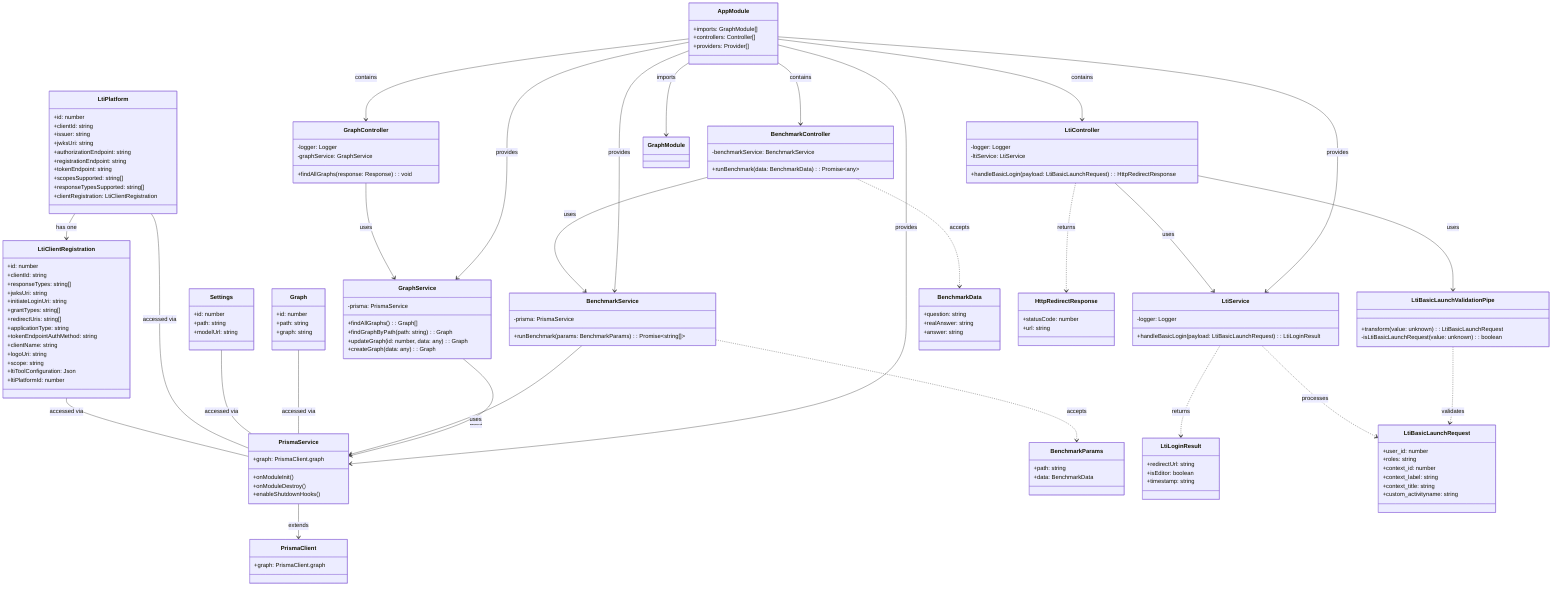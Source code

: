classDiagram
    class AppModule {
        +imports: GraphModule[]
        +controllers: Controller[]
        +providers: Provider[]
    }

    class PrismaService {
        +graph: PrismaClient.graph
        +onModuleInit()
        +onModuleDestroy()
        +enableShutdownHooks()
    }

    class GraphService {
        -prisma: PrismaService
        +findAllGraphs(): Graph[]
        +findGraphByPath(path: string): Graph
        +updateGraph(id: number, data: any): Graph
        +createGraph(data: any): Graph
    }

    class GraphController {
        -logger: Logger
        -graphService: GraphService
        +findAllGraphs(response: Response): void
    }

    class BenchmarkService {
        -prisma: PrismaService
        +runBenchmark(params: BenchmarkParams): Promise~string[]~
    }

    class BenchmarkController {
        -benchmarkService: BenchmarkService
        +runBenchmark(data: BenchmarkData): Promise~any~
    }

    class LtiService {
        -logger: Logger
        +handleBasicLogin(payload: LtiBasicLaunchRequest): LtiLoginResult
    }

    class LtiController {
        -logger: Logger
        -ltiService: LtiService
        +handleBasicLogin(payload: LtiBasicLaunchRequest): HttpRedirectResponse
    }

    class LtiBasicLaunchValidationPipe {
        +transform(value: unknown): LtiBasicLaunchRequest
        -isLtiBasicLaunchRequest(value: unknown): boolean
    }

    %% Entity/Model classes
    class Graph {
        +id: number
        +path: string
        +graph: string
    }

    class Settings {
        +id: number
        +path: string
        +modelUrl: string
    }

    class LtiPlatform {
        +id: number
        +clientId: string
        +issuer: string
        +jwksUri: string
        +authorizationEndpoint: string
        +registrationEndpoint: string
        +tokenEndpoint: string
        +scopesSupported: string[]
        +responseTypesSupported: string[]
        +clientRegistration: LtiClientRegistration
    }

    class LtiClientRegistration {
        +id: number
        +clientId: string
        +responseTypes: string[]
        +jwksUri: string
        +initiateLoginUri: string
        +grantTypes: string[]
        +redirectUris: string[]
        +applicationType: string
        +tokenEndpointAuthMethod: string
        +clientName: string
        +logoUri: string
        +scope: string
        +ltiToolConfiguration: Json
        +ltiPlatformId: number
    }

    %% Type interfaces
    class BenchmarkParams {
        +path: string
        +data: BenchmarkData
    }

    class BenchmarkData {
        +question: string
        +realAnswer: string
        +answer: string
    }

    class LtiLoginResult {
        +redirectUrl: string
        +isEditor: boolean
        +timestamp: string
    }

    class HttpRedirectResponse {
        +statusCode: number
        +url: string
    }

    %% External classes
    class LtiBasicLaunchRequest {
        +user_id: number
        +roles: string
        +context_id: number
        +context_label: string
        +context_title: string
        +custom_activityname: string
    }

    class PrismaClient {
        +graph: PrismaClient.graph
    }

    %% Relationships
    AppModule --> GraphModule : imports
    AppModule --> GraphController : contains
    AppModule --> BenchmarkController : contains
    AppModule --> LtiController : contains
    AppModule --> GraphService : provides
    AppModule --> PrismaService : provides
    AppModule --> BenchmarkService : provides
    AppModule --> LtiService : provides
    
    GraphController --> GraphService : uses
    BenchmarkController --> BenchmarkService : uses
    LtiController --> LtiService : uses
    LtiController --> LtiBasicLaunchValidationPipe : uses
    
    GraphService --> PrismaService : uses
    BenchmarkService --> PrismaService : uses
    
    LtiController ..> HttpRedirectResponse : returns
    LtiService ..> LtiLoginResult : returns
    
    BenchmarkService ..> BenchmarkParams : accepts
    BenchmarkController ..> BenchmarkData : accepts
    
    PrismaService --> PrismaClient : extends
    
    LtiPlatform --> LtiClientRegistration : has one
    
    Graph -- PrismaService : accessed via
    Settings -- PrismaService : accessed via
    LtiPlatform -- PrismaService : accessed via
    LtiClientRegistration -- PrismaService : accessed via
    
    LtiBasicLaunchValidationPipe ..> LtiBasicLaunchRequest : validates
    LtiService ..> LtiBasicLaunchRequest : processes